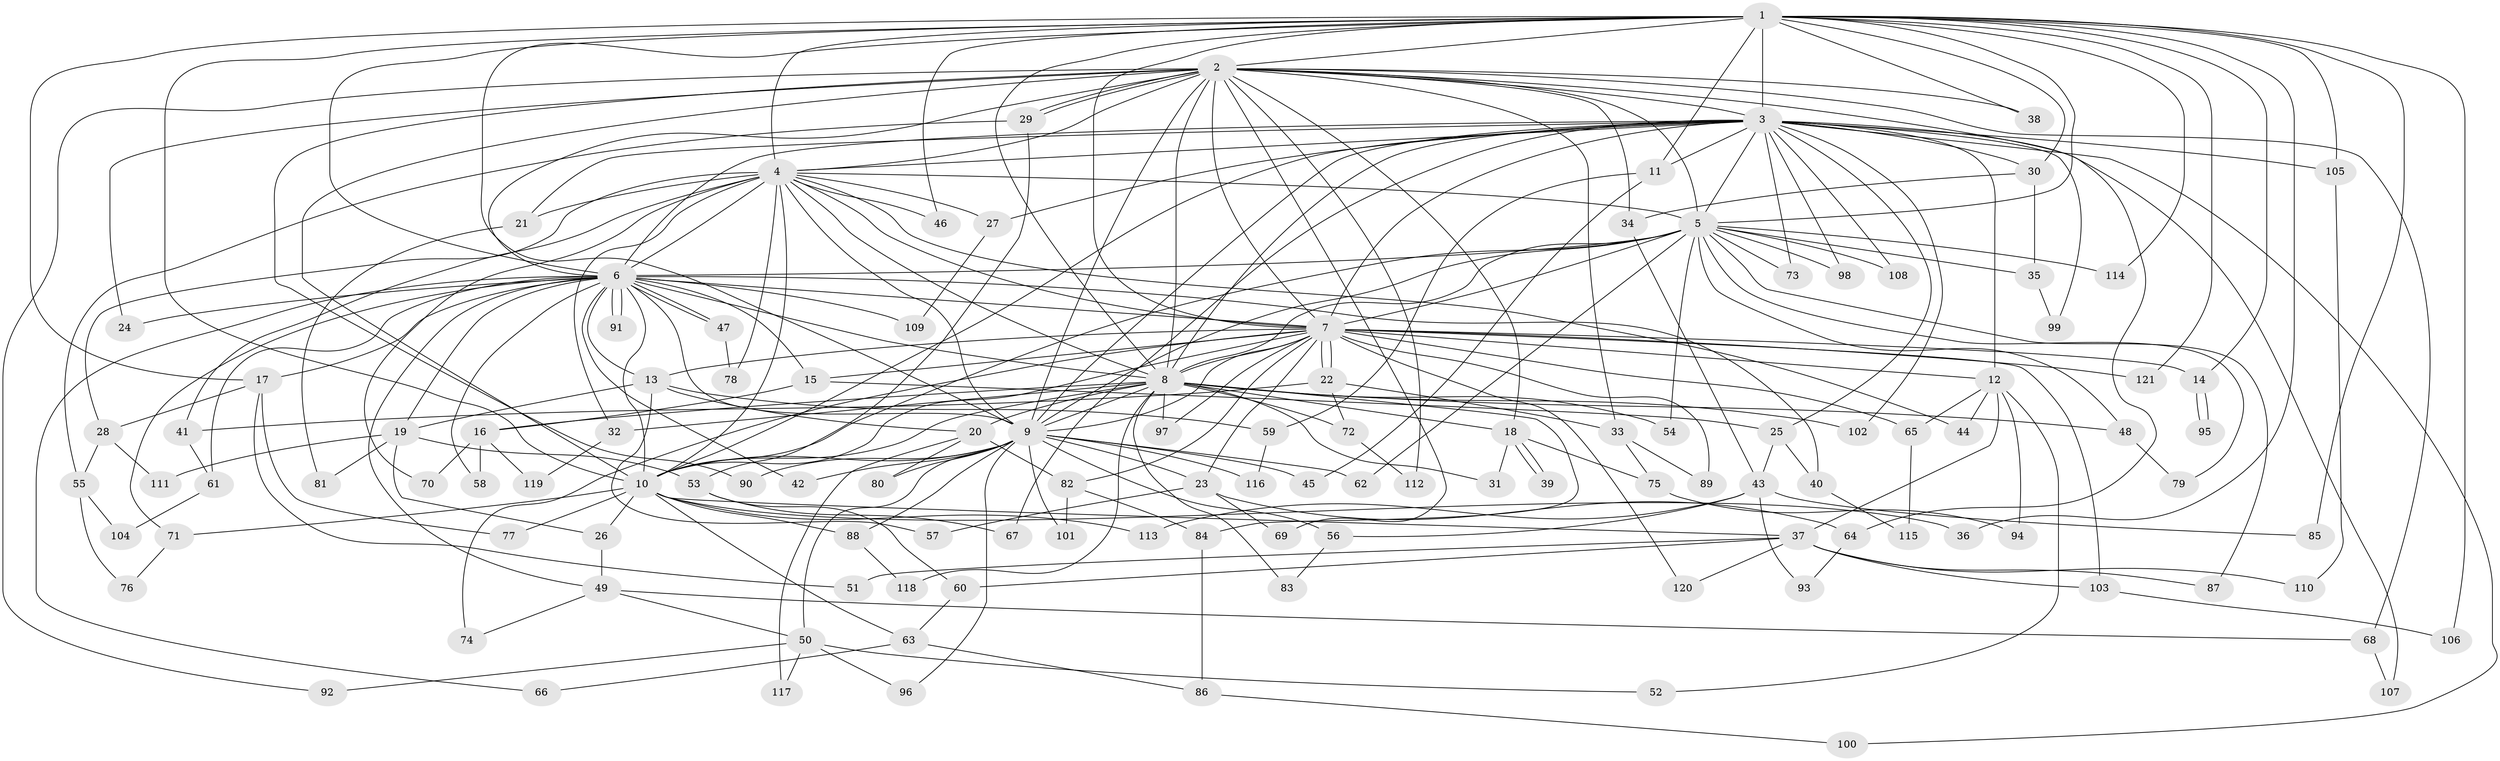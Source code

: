 // coarse degree distribution, {6: 0.05405405405405406, 18: 0.02702702702702703, 2: 0.16216216216216217, 3: 0.13513513513513514, 5: 0.16216216216216217, 1: 0.02702702702702703, 4: 0.13513513513513514, 7: 0.08108108108108109, 13: 0.02702702702702703, 20: 0.02702702702702703, 11: 0.02702702702702703, 8: 0.05405405405405406, 12: 0.02702702702702703, 10: 0.02702702702702703, 21: 0.02702702702702703}
// Generated by graph-tools (version 1.1) at 2025/36/03/04/25 23:36:27]
// undirected, 121 vertices, 267 edges
graph export_dot {
  node [color=gray90,style=filled];
  1;
  2;
  3;
  4;
  5;
  6;
  7;
  8;
  9;
  10;
  11;
  12;
  13;
  14;
  15;
  16;
  17;
  18;
  19;
  20;
  21;
  22;
  23;
  24;
  25;
  26;
  27;
  28;
  29;
  30;
  31;
  32;
  33;
  34;
  35;
  36;
  37;
  38;
  39;
  40;
  41;
  42;
  43;
  44;
  45;
  46;
  47;
  48;
  49;
  50;
  51;
  52;
  53;
  54;
  55;
  56;
  57;
  58;
  59;
  60;
  61;
  62;
  63;
  64;
  65;
  66;
  67;
  68;
  69;
  70;
  71;
  72;
  73;
  74;
  75;
  76;
  77;
  78;
  79;
  80;
  81;
  82;
  83;
  84;
  85;
  86;
  87;
  88;
  89;
  90;
  91;
  92;
  93;
  94;
  95;
  96;
  97;
  98;
  99;
  100;
  101;
  102;
  103;
  104;
  105;
  106;
  107;
  108;
  109;
  110;
  111;
  112;
  113;
  114;
  115;
  116;
  117;
  118;
  119;
  120;
  121;
  1 -- 2;
  1 -- 3;
  1 -- 4;
  1 -- 5;
  1 -- 6;
  1 -- 7;
  1 -- 8;
  1 -- 9;
  1 -- 10;
  1 -- 11;
  1 -- 14;
  1 -- 17;
  1 -- 30;
  1 -- 36;
  1 -- 38;
  1 -- 46;
  1 -- 85;
  1 -- 105;
  1 -- 106;
  1 -- 114;
  1 -- 121;
  2 -- 3;
  2 -- 4;
  2 -- 5;
  2 -- 6;
  2 -- 7;
  2 -- 8;
  2 -- 9;
  2 -- 10;
  2 -- 18;
  2 -- 24;
  2 -- 29;
  2 -- 29;
  2 -- 33;
  2 -- 34;
  2 -- 38;
  2 -- 64;
  2 -- 68;
  2 -- 69;
  2 -- 90;
  2 -- 92;
  2 -- 112;
  3 -- 4;
  3 -- 5;
  3 -- 6;
  3 -- 7;
  3 -- 8;
  3 -- 9;
  3 -- 10;
  3 -- 11;
  3 -- 12;
  3 -- 21;
  3 -- 25;
  3 -- 27;
  3 -- 30;
  3 -- 67;
  3 -- 73;
  3 -- 98;
  3 -- 99;
  3 -- 100;
  3 -- 102;
  3 -- 105;
  3 -- 107;
  3 -- 108;
  4 -- 5;
  4 -- 6;
  4 -- 7;
  4 -- 8;
  4 -- 9;
  4 -- 10;
  4 -- 21;
  4 -- 27;
  4 -- 28;
  4 -- 32;
  4 -- 41;
  4 -- 44;
  4 -- 46;
  4 -- 70;
  4 -- 78;
  5 -- 6;
  5 -- 7;
  5 -- 8;
  5 -- 9;
  5 -- 10;
  5 -- 35;
  5 -- 48;
  5 -- 54;
  5 -- 62;
  5 -- 73;
  5 -- 79;
  5 -- 87;
  5 -- 98;
  5 -- 108;
  5 -- 114;
  6 -- 7;
  6 -- 8;
  6 -- 9;
  6 -- 10;
  6 -- 13;
  6 -- 15;
  6 -- 17;
  6 -- 19;
  6 -- 24;
  6 -- 40;
  6 -- 42;
  6 -- 47;
  6 -- 47;
  6 -- 49;
  6 -- 58;
  6 -- 61;
  6 -- 66;
  6 -- 71;
  6 -- 91;
  6 -- 91;
  6 -- 109;
  7 -- 8;
  7 -- 9;
  7 -- 10;
  7 -- 12;
  7 -- 13;
  7 -- 14;
  7 -- 15;
  7 -- 22;
  7 -- 22;
  7 -- 23;
  7 -- 65;
  7 -- 74;
  7 -- 82;
  7 -- 89;
  7 -- 97;
  7 -- 103;
  7 -- 120;
  7 -- 121;
  8 -- 9;
  8 -- 10;
  8 -- 16;
  8 -- 18;
  8 -- 20;
  8 -- 31;
  8 -- 32;
  8 -- 48;
  8 -- 54;
  8 -- 72;
  8 -- 83;
  8 -- 84;
  8 -- 97;
  8 -- 102;
  8 -- 118;
  9 -- 10;
  9 -- 23;
  9 -- 42;
  9 -- 45;
  9 -- 50;
  9 -- 56;
  9 -- 62;
  9 -- 80;
  9 -- 88;
  9 -- 90;
  9 -- 96;
  9 -- 101;
  9 -- 116;
  10 -- 26;
  10 -- 36;
  10 -- 37;
  10 -- 63;
  10 -- 71;
  10 -- 77;
  10 -- 88;
  10 -- 113;
  11 -- 45;
  11 -- 59;
  12 -- 37;
  12 -- 44;
  12 -- 52;
  12 -- 65;
  12 -- 94;
  13 -- 19;
  13 -- 20;
  13 -- 57;
  13 -- 59;
  14 -- 95;
  14 -- 95;
  15 -- 16;
  15 -- 25;
  16 -- 58;
  16 -- 70;
  16 -- 119;
  17 -- 28;
  17 -- 51;
  17 -- 77;
  18 -- 31;
  18 -- 39;
  18 -- 39;
  18 -- 75;
  19 -- 26;
  19 -- 53;
  19 -- 81;
  19 -- 111;
  20 -- 80;
  20 -- 82;
  20 -- 117;
  21 -- 81;
  22 -- 33;
  22 -- 41;
  22 -- 72;
  23 -- 57;
  23 -- 64;
  23 -- 69;
  25 -- 40;
  25 -- 43;
  26 -- 49;
  27 -- 109;
  28 -- 55;
  28 -- 111;
  29 -- 53;
  29 -- 55;
  30 -- 34;
  30 -- 35;
  32 -- 119;
  33 -- 75;
  33 -- 89;
  34 -- 43;
  35 -- 99;
  37 -- 51;
  37 -- 60;
  37 -- 87;
  37 -- 103;
  37 -- 110;
  37 -- 120;
  40 -- 115;
  41 -- 61;
  43 -- 56;
  43 -- 85;
  43 -- 93;
  43 -- 113;
  47 -- 78;
  48 -- 79;
  49 -- 50;
  49 -- 68;
  49 -- 74;
  50 -- 52;
  50 -- 92;
  50 -- 96;
  50 -- 117;
  53 -- 60;
  53 -- 67;
  55 -- 76;
  55 -- 104;
  56 -- 83;
  59 -- 116;
  60 -- 63;
  61 -- 104;
  63 -- 66;
  63 -- 86;
  64 -- 93;
  65 -- 115;
  68 -- 107;
  71 -- 76;
  72 -- 112;
  75 -- 94;
  82 -- 84;
  82 -- 101;
  84 -- 86;
  86 -- 100;
  88 -- 118;
  103 -- 106;
  105 -- 110;
}
